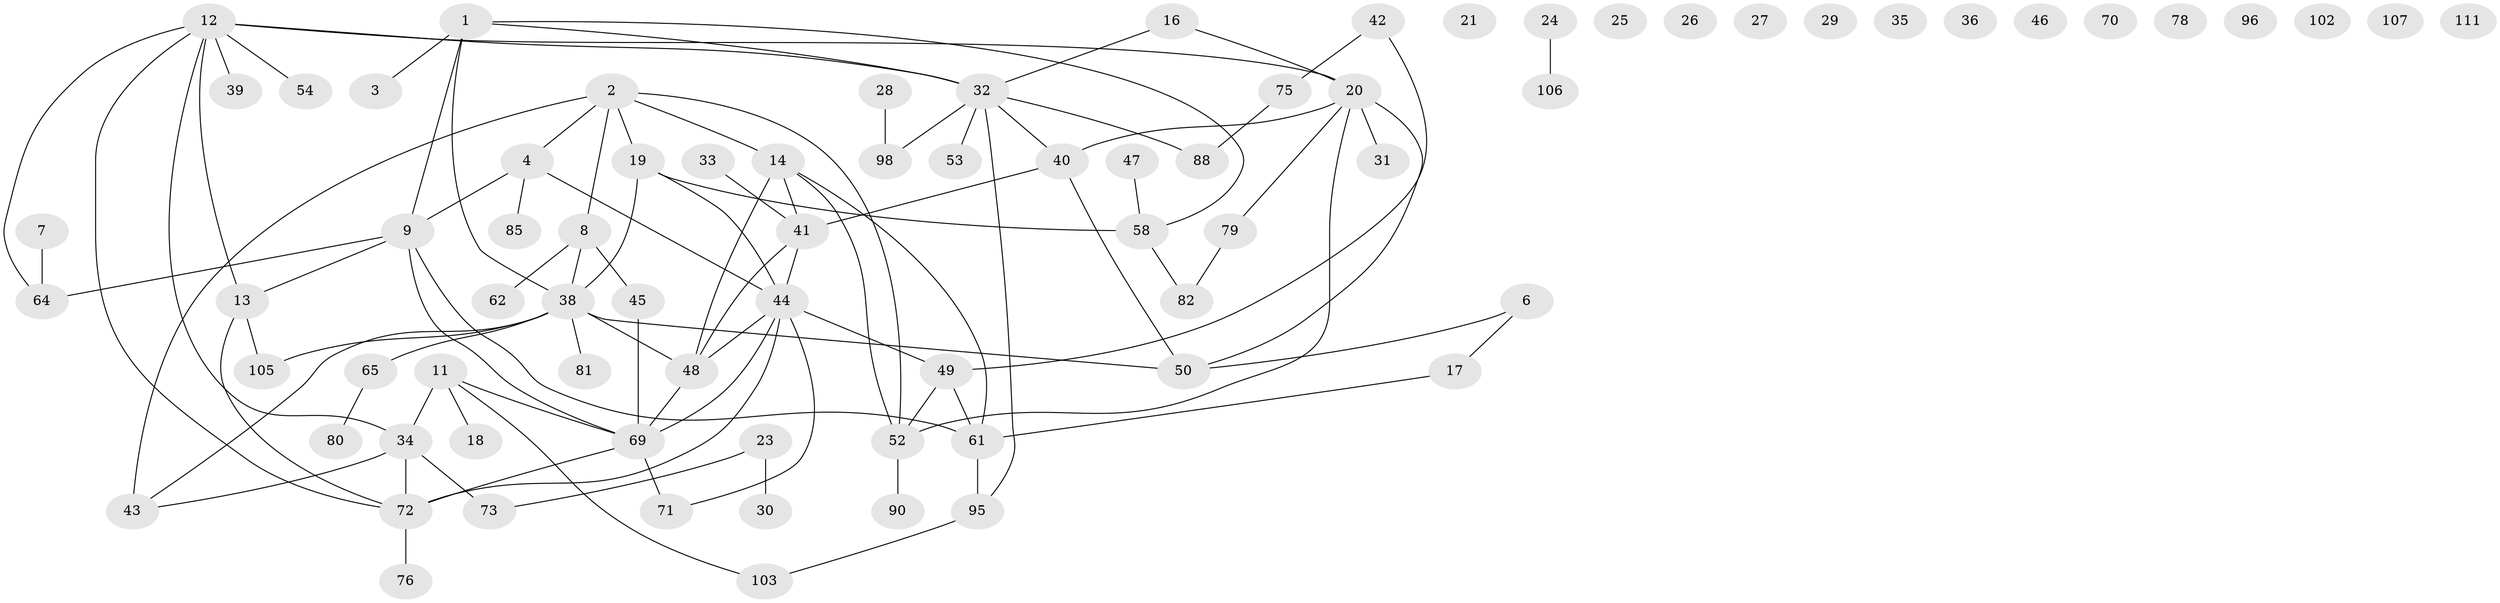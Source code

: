// original degree distribution, {5: 0.04504504504504504, 3: 0.17117117117117117, 1: 0.21621621621621623, 4: 0.15315315315315314, 2: 0.23423423423423423, 6: 0.02702702702702703, 0: 0.12612612612612611, 7: 0.018018018018018018, 8: 0.009009009009009009}
// Generated by graph-tools (version 1.1) at 2025/41/03/06/25 10:41:20]
// undirected, 77 vertices, 98 edges
graph export_dot {
graph [start="1"]
  node [color=gray90,style=filled];
  1 [super="+5"];
  2 [super="+55"];
  3;
  4;
  6 [super="+10"];
  7 [super="+86"];
  8 [super="+22"];
  9 [super="+104"];
  11 [super="+92"];
  12 [super="+15"];
  13 [super="+51"];
  14 [super="+66"];
  16 [super="+37"];
  17 [super="+63"];
  18 [super="+109"];
  19 [super="+60"];
  20 [super="+67"];
  21;
  23 [super="+77"];
  24;
  25;
  26;
  27;
  28;
  29;
  30;
  31 [super="+56"];
  32 [super="+83"];
  33;
  34 [super="+87"];
  35;
  36;
  38 [super="+97"];
  39 [super="+108"];
  40;
  41 [super="+110"];
  42 [super="+94"];
  43;
  44 [super="+57"];
  45;
  46;
  47;
  48 [super="+100"];
  49 [super="+59"];
  50 [super="+68"];
  52 [super="+84"];
  53;
  54;
  58 [super="+74"];
  61 [super="+93"];
  62;
  64;
  65 [super="+101"];
  69 [super="+99"];
  70;
  71;
  72 [super="+89"];
  73;
  75;
  76;
  78;
  79;
  80;
  81;
  82;
  85;
  88 [super="+91"];
  90;
  95;
  96;
  98;
  102;
  103;
  105;
  106;
  107;
  111;
  1 -- 3;
  1 -- 9;
  1 -- 32;
  1 -- 38;
  1 -- 58;
  2 -- 4;
  2 -- 8;
  2 -- 19;
  2 -- 52;
  2 -- 43;
  2 -- 14;
  4 -- 9;
  4 -- 44;
  4 -- 85;
  6 -- 17;
  6 -- 50;
  7 -- 64;
  8 -- 38;
  8 -- 45;
  8 -- 62;
  9 -- 64;
  9 -- 61;
  9 -- 13;
  9 -- 69;
  11 -- 18;
  11 -- 103;
  11 -- 69;
  11 -- 34;
  12 -- 39;
  12 -- 54;
  12 -- 64;
  12 -- 34;
  12 -- 72;
  12 -- 13;
  12 -- 20;
  12 -- 32;
  13 -- 105;
  13 -- 72;
  14 -- 41;
  14 -- 48;
  14 -- 61;
  14 -- 52;
  16 -- 20;
  16 -- 32;
  17 -- 61;
  19 -- 44;
  19 -- 58;
  19 -- 38;
  20 -- 40;
  20 -- 50;
  20 -- 52;
  20 -- 79;
  20 -- 31;
  23 -- 73;
  23 -- 30;
  24 -- 106;
  28 -- 98;
  32 -- 53;
  32 -- 98;
  32 -- 40;
  32 -- 88;
  32 -- 95;
  33 -- 41;
  34 -- 73;
  34 -- 72 [weight=2];
  34 -- 43;
  38 -- 43;
  38 -- 65;
  38 -- 81;
  38 -- 105;
  38 -- 50;
  38 -- 48;
  40 -- 41;
  40 -- 50;
  41 -- 48;
  41 -- 44;
  42 -- 49;
  42 -- 75;
  44 -- 49;
  44 -- 71;
  44 -- 72;
  44 -- 69;
  44 -- 48;
  45 -- 69;
  47 -- 58;
  48 -- 69;
  49 -- 52;
  49 -- 61;
  52 -- 90;
  58 -- 82;
  61 -- 95;
  65 -- 80;
  69 -- 72;
  69 -- 71;
  72 -- 76;
  75 -- 88;
  79 -- 82;
  95 -- 103;
}
